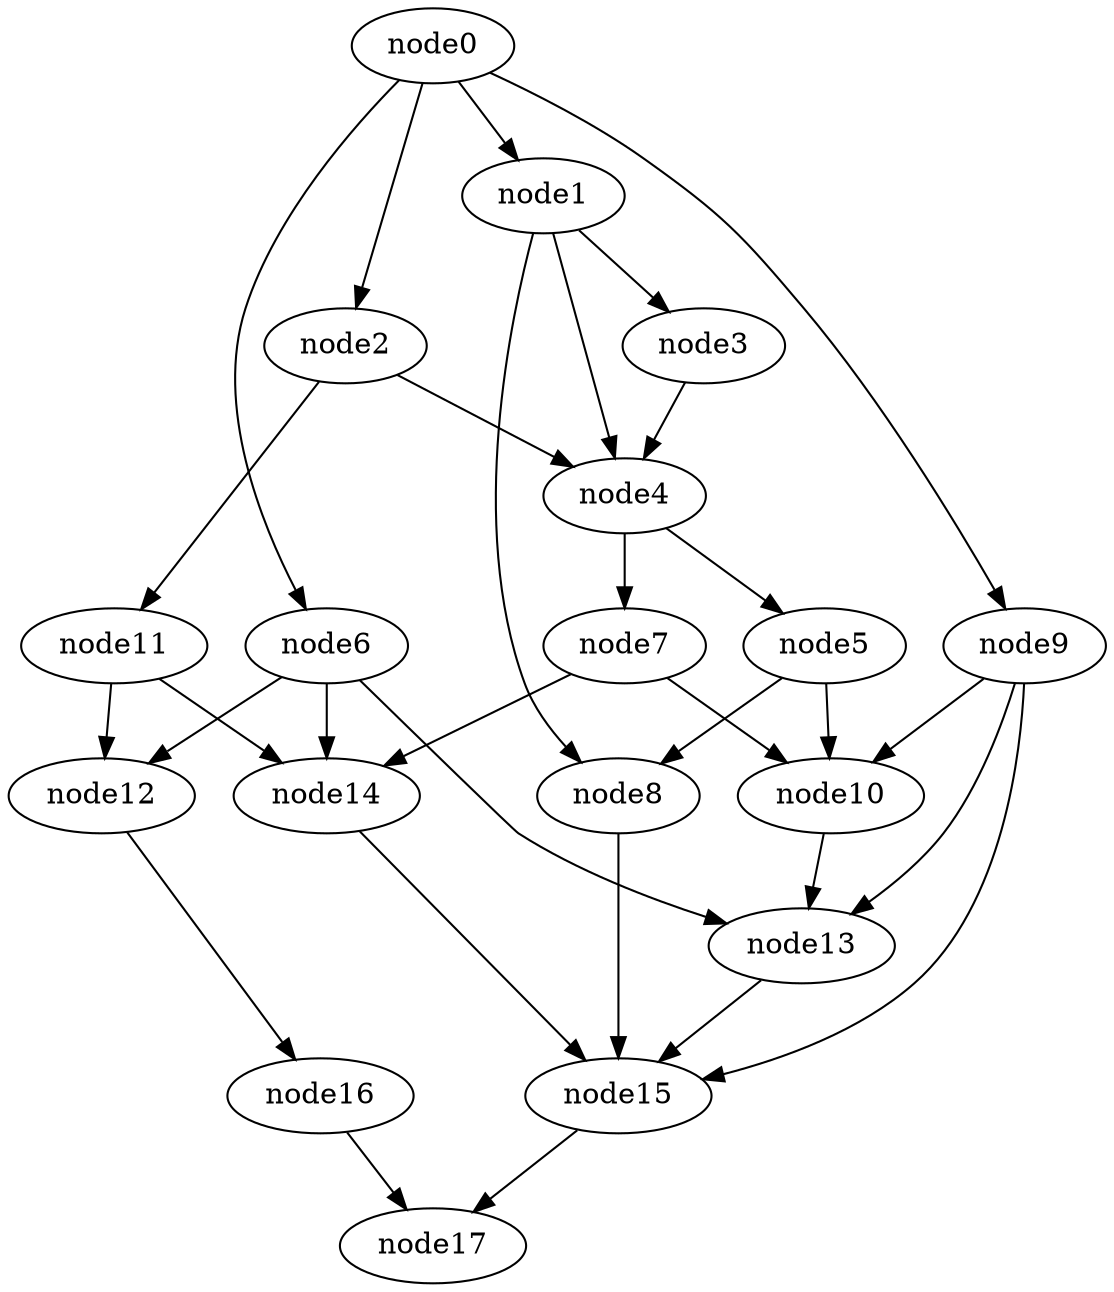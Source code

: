 digraph g{
	node17
	node16 -> node17
	node15 -> node17
	node14 -> node15
	node13 -> node15
	node12 -> node16
	node11 -> node14
	node11 -> node12
	node10 -> node13
	node9 -> node15
	node9 -> node13
	node9 -> node10
	node8 -> node15
	node7 -> node14
	node7 -> node10
	node6 -> node14
	node6 -> node13
	node6 -> node12
	node5 -> node10
	node5 -> node8
	node4 -> node7
	node4 -> node5
	node3 -> node4
	node2 -> node11
	node2 -> node4
	node1 -> node8
	node1 -> node4
	node1 -> node3
	node0 -> node9
	node0 -> node6
	node0 -> node2
	node0 -> node1
}
